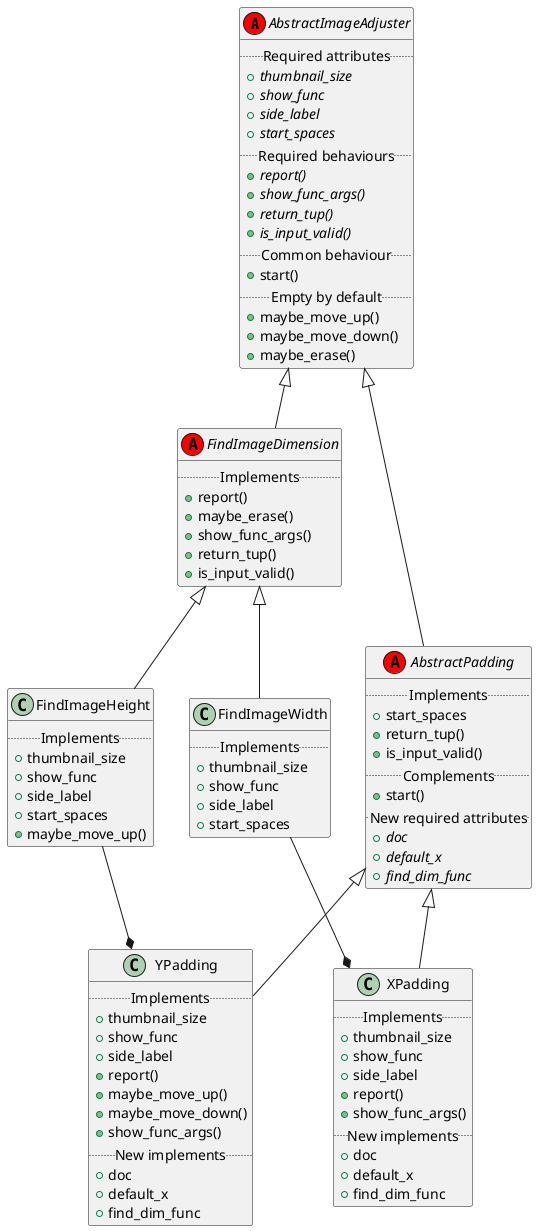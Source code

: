 @startuml

abstract class AbstractImageAdjuster <<(A, red)>>{
    ..Required attributes..
    + {abstract} thumbnail_size
    + {abstract} show_func
    + {abstract} side_label
    + {abstract} start_spaces
    ..Required behaviours..
    +{abstract}report()
    +{abstract}show_func_args()
    +{abstract}return_tup()
    +{abstract}is_input_valid()
    ..Common behaviour..
    +start()
    ..Empty by default..
    +maybe_move_up()
    +maybe_move_down()
    +maybe_erase()
}

abstract class AbstractPadding <<(A, red)>>{
    ..Implements..
    + start_spaces
    +return_tup()
    +is_input_valid()
    ..Complements..
    +start()
    ..New required attributes..
    +{abstract} doc
    +{abstract} default_x
    +{abstract} find_dim_func
}

class XPadding {
    ..Implements..
    + thumbnail_size
    + show_func
    + side_label
    +report()
    +show_func_args()
    ..New implements..
    + doc
    + default_x
    + find_dim_func
}

class YPadding {
    ..Implements..
    + thumbnail_size
    + show_func
    + side_label
    +report()
    +maybe_move_up()
    +maybe_move_down()
    +show_func_args()
    ..New implements..
    + doc
    + default_x
    + find_dim_func
}

AbstractImageAdjuster <|-- AbstractPadding
AbstractPadding <|-- XPadding
AbstractPadding <|-- YPadding

abstract class FindImageDimension <<(A, red)>>{
    ..Implements..
    +report()
    +maybe_erase()
    +show_func_args()
    +return_tup()
    +is_input_valid()
}

class FindImageWidth {
    ..Implements..
    + thumbnail_size
    + show_func
    + side_label
    + start_spaces
}

class FindImageHeight {
    ..Implements..
    + thumbnail_size
    + show_func
    + side_label
    + start_spaces
    +maybe_move_up()
}

AbstractImageAdjuster <|-- FindImageDimension
FindImageDimension <|-- FindImageWidth
FindImageDimension <|-- FindImageHeight

FindImageHeight --* YPadding
FindImageWidth --* XPadding

@enduml
